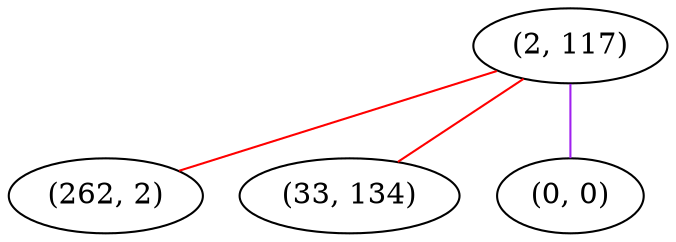 graph "" {
"(2, 117)";
"(262, 2)";
"(33, 134)";
"(0, 0)";
"(2, 117)" -- "(262, 2)"  [color=red, key=0, weight=1];
"(2, 117)" -- "(33, 134)"  [color=red, key=0, weight=1];
"(2, 117)" -- "(0, 0)"  [color=purple, key=0, weight=4];
}
